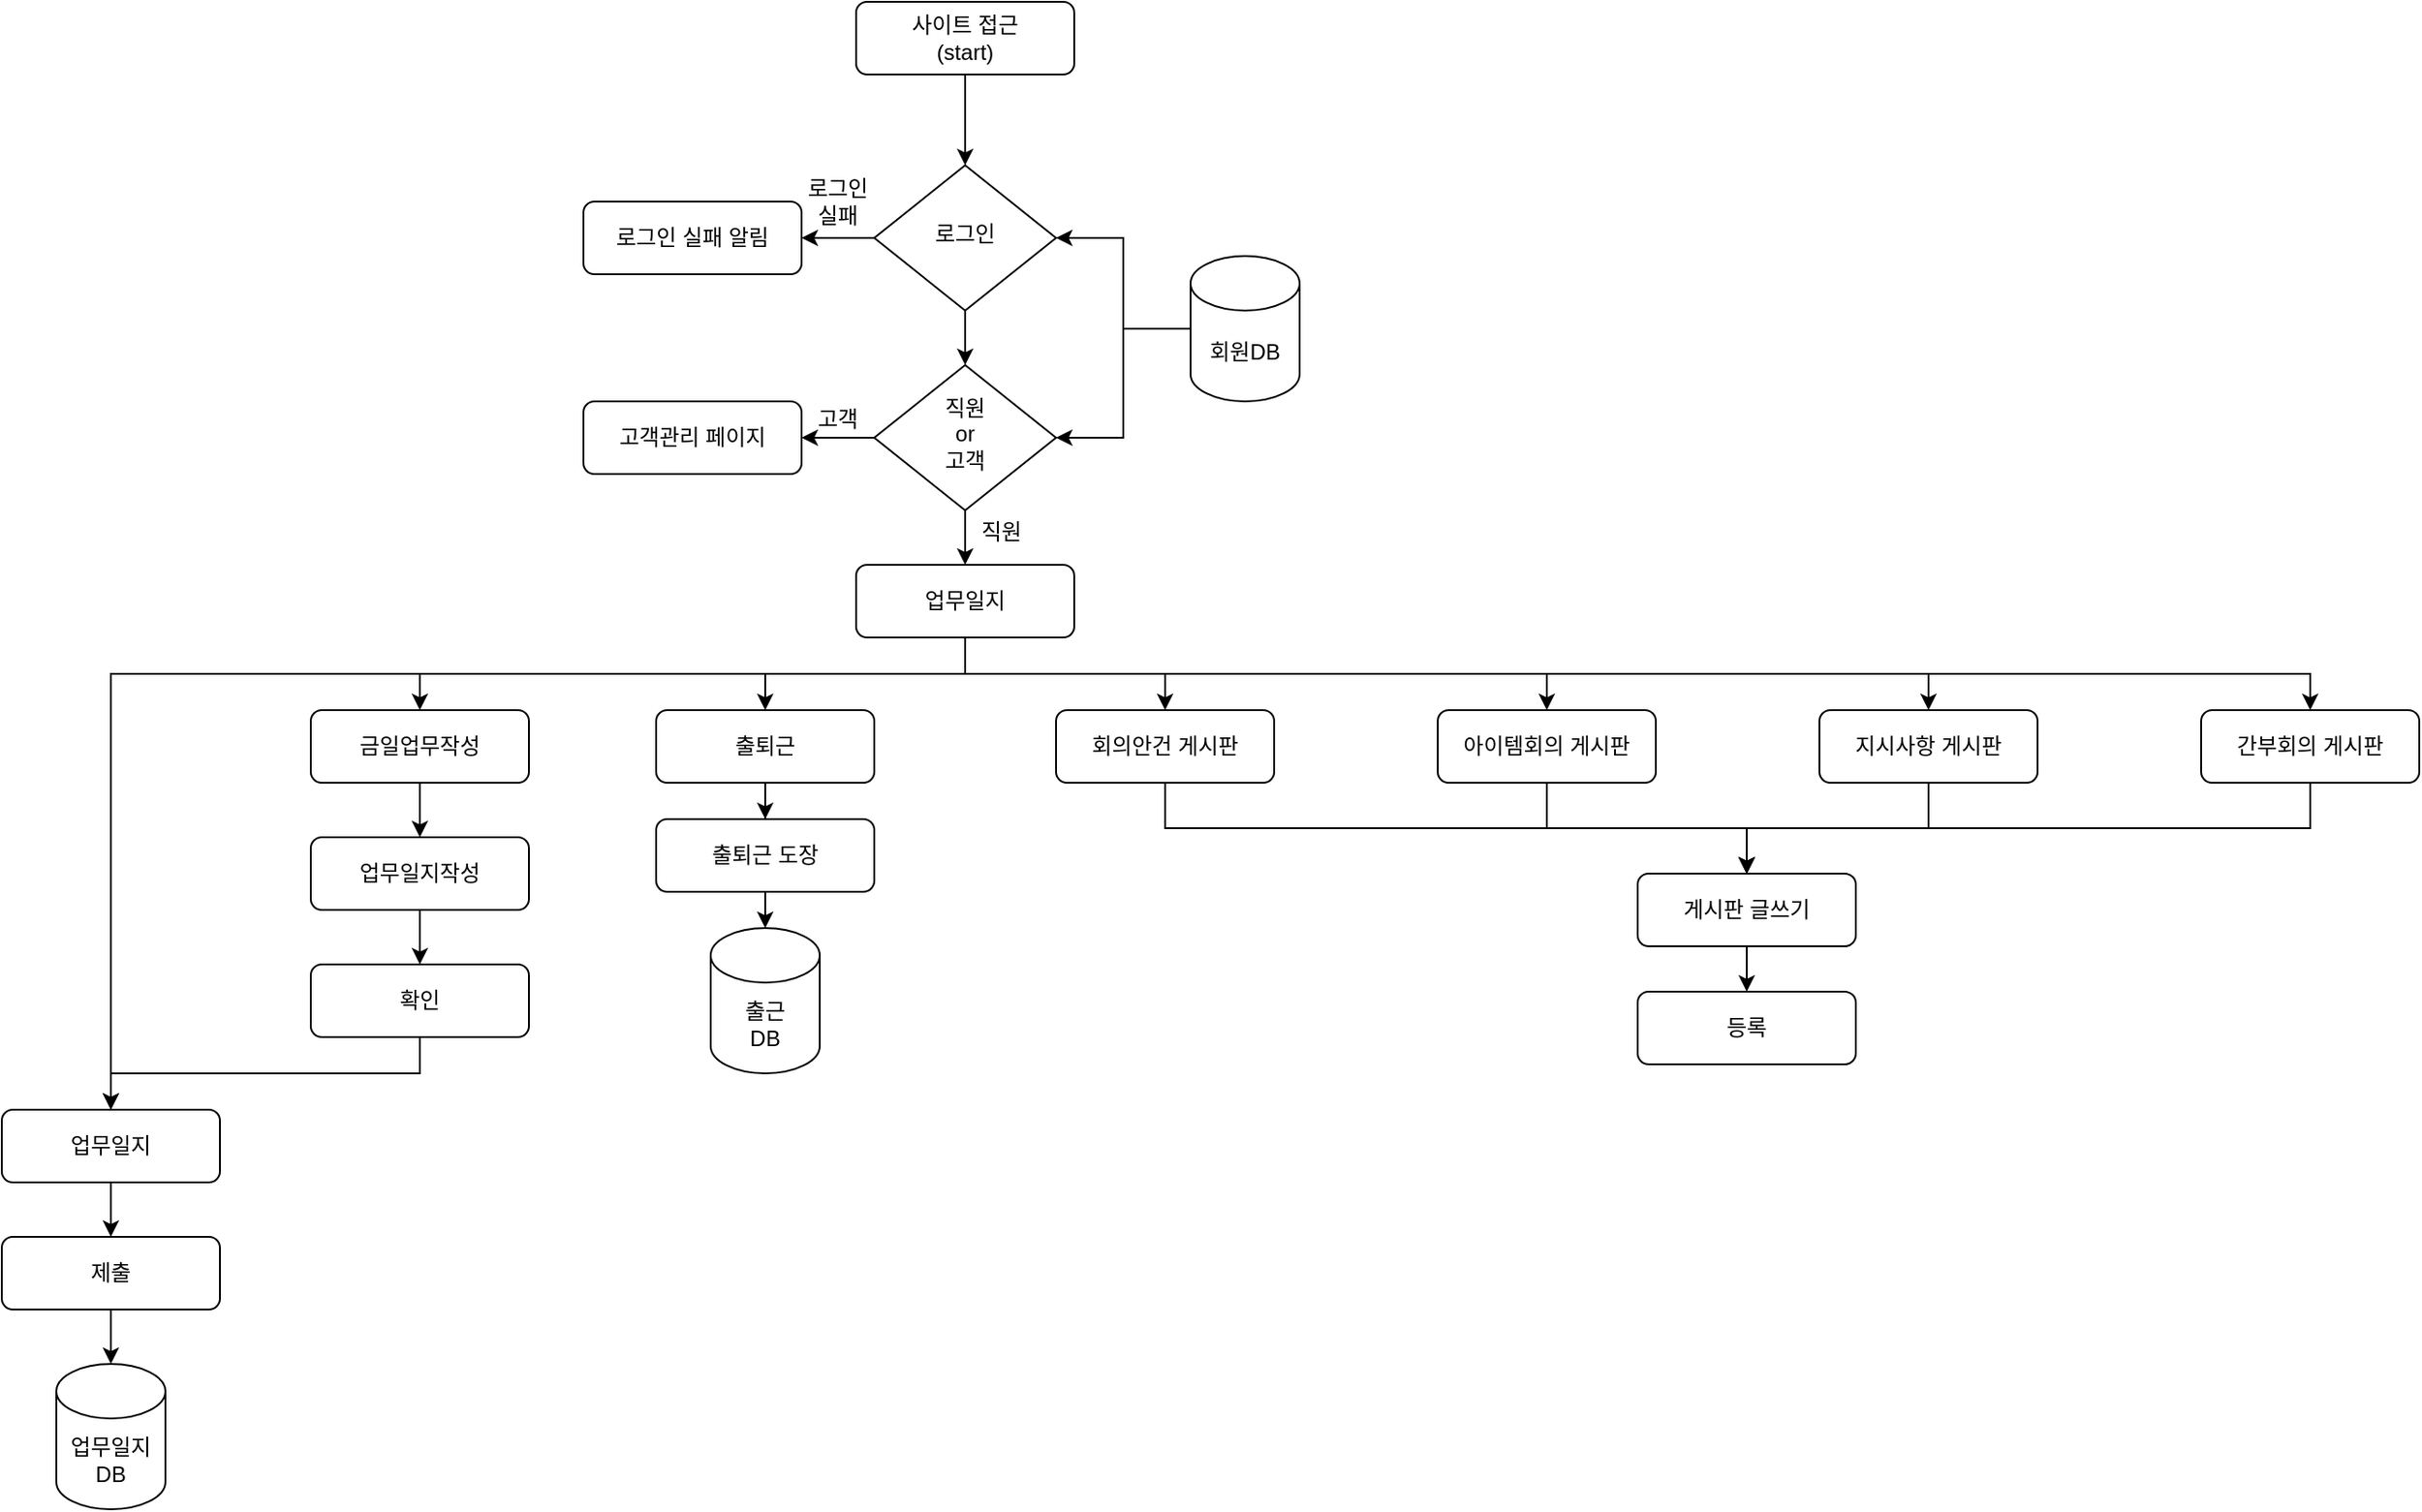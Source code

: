 <mxfile version="13.8.3" type="device"><diagram id="ntpzbht0Uica-Eodmyjc" name="Page-1"><mxGraphModel dx="2009" dy="707" grid="1" gridSize="10" guides="1" tooltips="1" connect="1" arrows="1" fold="1" page="1" pageScale="1" pageWidth="827" pageHeight="1169" math="0" shadow="0"><root><mxCell id="0"/><mxCell id="1" parent="0"/><mxCell id="1sBl7525_beMB6B_2PvQ-1" style="edgeStyle=orthogonalEdgeStyle;rounded=0;orthogonalLoop=1;jettySize=auto;html=1;exitX=0.5;exitY=1;exitDx=0;exitDy=0;entryX=0.5;entryY=0;entryDx=0;entryDy=0;" edge="1" parent="1" source="1sBl7525_beMB6B_2PvQ-2" target="1sBl7525_beMB6B_2PvQ-5"><mxGeometry relative="1" as="geometry"/></mxCell><mxCell id="1sBl7525_beMB6B_2PvQ-2" value="사이트 접근&lt;br&gt;(start)" style="rounded=1;whiteSpace=wrap;html=1;fontSize=12;glass=0;strokeWidth=1;shadow=0;" vertex="1" parent="1"><mxGeometry x="310" y="20" width="120" height="40" as="geometry"/></mxCell><mxCell id="1sBl7525_beMB6B_2PvQ-3" style="edgeStyle=orthogonalEdgeStyle;rounded=0;orthogonalLoop=1;jettySize=auto;html=1;exitX=0;exitY=0.5;exitDx=0;exitDy=0;entryX=1;entryY=0.5;entryDx=0;entryDy=0;" edge="1" parent="1" source="1sBl7525_beMB6B_2PvQ-5" target="1sBl7525_beMB6B_2PvQ-7"><mxGeometry relative="1" as="geometry"/></mxCell><mxCell id="1sBl7525_beMB6B_2PvQ-4" style="edgeStyle=orthogonalEdgeStyle;rounded=0;orthogonalLoop=1;jettySize=auto;html=1;exitX=0.5;exitY=1;exitDx=0;exitDy=0;entryX=0.5;entryY=0;entryDx=0;entryDy=0;" edge="1" parent="1" source="1sBl7525_beMB6B_2PvQ-5" target="1sBl7525_beMB6B_2PvQ-13"><mxGeometry relative="1" as="geometry"/></mxCell><mxCell id="1sBl7525_beMB6B_2PvQ-5" value="로그인" style="rhombus;whiteSpace=wrap;html=1;shadow=0;fontFamily=Helvetica;fontSize=12;align=center;strokeWidth=1;spacing=6;spacingTop=-4;" vertex="1" parent="1"><mxGeometry x="320" y="110" width="100" height="80" as="geometry"/></mxCell><mxCell id="1sBl7525_beMB6B_2PvQ-6" value="로그인실패" style="text;html=1;strokeColor=none;fillColor=none;align=center;verticalAlign=middle;whiteSpace=wrap;rounded=0;" vertex="1" parent="1"><mxGeometry x="280" y="120" width="40" height="20" as="geometry"/></mxCell><mxCell id="1sBl7525_beMB6B_2PvQ-7" value="로그인 실패 알림" style="rounded=1;whiteSpace=wrap;html=1;fontSize=12;glass=0;strokeWidth=1;shadow=0;" vertex="1" parent="1"><mxGeometry x="160" y="130" width="120" height="40" as="geometry"/></mxCell><mxCell id="1sBl7525_beMB6B_2PvQ-8" style="edgeStyle=orthogonalEdgeStyle;rounded=0;orthogonalLoop=1;jettySize=auto;html=1;exitX=0;exitY=0.5;exitDx=0;exitDy=0;exitPerimeter=0;entryX=1;entryY=0.5;entryDx=0;entryDy=0;" edge="1" parent="1" source="1sBl7525_beMB6B_2PvQ-10" target="1sBl7525_beMB6B_2PvQ-5"><mxGeometry relative="1" as="geometry"/></mxCell><mxCell id="1sBl7525_beMB6B_2PvQ-9" style="edgeStyle=orthogonalEdgeStyle;rounded=0;orthogonalLoop=1;jettySize=auto;html=1;exitX=0;exitY=0.5;exitDx=0;exitDy=0;exitPerimeter=0;entryX=1;entryY=0.5;entryDx=0;entryDy=0;" edge="1" parent="1" source="1sBl7525_beMB6B_2PvQ-10" target="1sBl7525_beMB6B_2PvQ-13"><mxGeometry relative="1" as="geometry"/></mxCell><mxCell id="1sBl7525_beMB6B_2PvQ-10" value="회원DB" style="shape=cylinder3;whiteSpace=wrap;html=1;boundedLbl=1;backgroundOutline=1;size=15;" vertex="1" parent="1"><mxGeometry x="494" y="160" width="60" height="80" as="geometry"/></mxCell><mxCell id="1sBl7525_beMB6B_2PvQ-11" style="edgeStyle=orthogonalEdgeStyle;rounded=0;orthogonalLoop=1;jettySize=auto;html=1;exitX=0.5;exitY=1;exitDx=0;exitDy=0;" edge="1" parent="1" source="1sBl7525_beMB6B_2PvQ-13" target="1sBl7525_beMB6B_2PvQ-15"><mxGeometry relative="1" as="geometry"><mxPoint x="370" y="330" as="targetPoint"/></mxGeometry></mxCell><mxCell id="1sBl7525_beMB6B_2PvQ-12" style="edgeStyle=orthogonalEdgeStyle;rounded=0;orthogonalLoop=1;jettySize=auto;html=1;exitX=0;exitY=0.5;exitDx=0;exitDy=0;" edge="1" parent="1" source="1sBl7525_beMB6B_2PvQ-13" target="1sBl7525_beMB6B_2PvQ-16"><mxGeometry relative="1" as="geometry"><mxPoint x="300" y="260" as="targetPoint"/></mxGeometry></mxCell><mxCell id="1sBl7525_beMB6B_2PvQ-13" value="직원&lt;br&gt;or&lt;br&gt;고객" style="rhombus;whiteSpace=wrap;html=1;shadow=0;fontFamily=Helvetica;fontSize=12;align=center;strokeWidth=1;spacing=6;spacingTop=-4;" vertex="1" parent="1"><mxGeometry x="320" y="220" width="100" height="80" as="geometry"/></mxCell><mxCell id="1sBl7525_beMB6B_2PvQ-14" value="직원" style="text;html=1;strokeColor=none;fillColor=none;align=center;verticalAlign=middle;whiteSpace=wrap;rounded=0;" vertex="1" parent="1"><mxGeometry x="370" y="302" width="40" height="20" as="geometry"/></mxCell><mxCell id="1sBl7525_beMB6B_2PvQ-25" style="edgeStyle=orthogonalEdgeStyle;rounded=0;orthogonalLoop=1;jettySize=auto;html=1;exitX=0.5;exitY=1;exitDx=0;exitDy=0;entryX=0.5;entryY=0;entryDx=0;entryDy=0;" edge="1" parent="1" source="1sBl7525_beMB6B_2PvQ-15" target="1sBl7525_beMB6B_2PvQ-20"><mxGeometry relative="1" as="geometry"/></mxCell><mxCell id="1sBl7525_beMB6B_2PvQ-26" style="edgeStyle=orthogonalEdgeStyle;rounded=0;orthogonalLoop=1;jettySize=auto;html=1;exitX=0.5;exitY=1;exitDx=0;exitDy=0;entryX=0.5;entryY=0;entryDx=0;entryDy=0;" edge="1" parent="1" source="1sBl7525_beMB6B_2PvQ-15" target="1sBl7525_beMB6B_2PvQ-22"><mxGeometry relative="1" as="geometry"/></mxCell><mxCell id="1sBl7525_beMB6B_2PvQ-27" style="edgeStyle=orthogonalEdgeStyle;rounded=0;orthogonalLoop=1;jettySize=auto;html=1;exitX=0.5;exitY=1;exitDx=0;exitDy=0;" edge="1" parent="1" source="1sBl7525_beMB6B_2PvQ-15" target="1sBl7525_beMB6B_2PvQ-21"><mxGeometry relative="1" as="geometry"/></mxCell><mxCell id="1sBl7525_beMB6B_2PvQ-28" style="edgeStyle=orthogonalEdgeStyle;rounded=0;orthogonalLoop=1;jettySize=auto;html=1;exitX=0.5;exitY=1;exitDx=0;exitDy=0;entryX=0.5;entryY=0;entryDx=0;entryDy=0;" edge="1" parent="1" source="1sBl7525_beMB6B_2PvQ-15" target="1sBl7525_beMB6B_2PvQ-23"><mxGeometry relative="1" as="geometry"/></mxCell><mxCell id="1sBl7525_beMB6B_2PvQ-29" style="edgeStyle=orthogonalEdgeStyle;rounded=0;orthogonalLoop=1;jettySize=auto;html=1;exitX=0.5;exitY=1;exitDx=0;exitDy=0;" edge="1" parent="1" source="1sBl7525_beMB6B_2PvQ-15" target="1sBl7525_beMB6B_2PvQ-24"><mxGeometry relative="1" as="geometry"/></mxCell><mxCell id="1sBl7525_beMB6B_2PvQ-30" style="edgeStyle=orthogonalEdgeStyle;rounded=0;orthogonalLoop=1;jettySize=auto;html=1;exitX=0.5;exitY=1;exitDx=0;exitDy=0;entryX=0.5;entryY=0;entryDx=0;entryDy=0;" edge="1" parent="1" source="1sBl7525_beMB6B_2PvQ-15" target="1sBl7525_beMB6B_2PvQ-19"><mxGeometry relative="1" as="geometry"/></mxCell><mxCell id="1sBl7525_beMB6B_2PvQ-31" style="edgeStyle=orthogonalEdgeStyle;rounded=0;orthogonalLoop=1;jettySize=auto;html=1;exitX=0.5;exitY=1;exitDx=0;exitDy=0;entryX=0.5;entryY=0;entryDx=0;entryDy=0;" edge="1" parent="1" source="1sBl7525_beMB6B_2PvQ-15" target="1sBl7525_beMB6B_2PvQ-18"><mxGeometry relative="1" as="geometry"><Array as="points"><mxPoint x="370" y="390"/><mxPoint x="-100" y="390"/></Array></mxGeometry></mxCell><mxCell id="1sBl7525_beMB6B_2PvQ-15" value="업무일지" style="rounded=1;whiteSpace=wrap;html=1;fontSize=12;glass=0;strokeWidth=1;shadow=0;" vertex="1" parent="1"><mxGeometry x="310" y="330" width="120" height="40" as="geometry"/></mxCell><mxCell id="1sBl7525_beMB6B_2PvQ-16" value="고객관리 페이지" style="rounded=1;whiteSpace=wrap;html=1;fontSize=12;glass=0;strokeWidth=1;shadow=0;" vertex="1" parent="1"><mxGeometry x="160" y="240" width="120" height="40" as="geometry"/></mxCell><mxCell id="1sBl7525_beMB6B_2PvQ-17" value="고객" style="text;html=1;strokeColor=none;fillColor=none;align=center;verticalAlign=middle;whiteSpace=wrap;rounded=0;" vertex="1" parent="1"><mxGeometry x="280" y="240" width="40" height="20" as="geometry"/></mxCell><mxCell id="1sBl7525_beMB6B_2PvQ-38" style="edgeStyle=orthogonalEdgeStyle;rounded=0;orthogonalLoop=1;jettySize=auto;html=1;exitX=0.5;exitY=1;exitDx=0;exitDy=0;entryX=0.5;entryY=0;entryDx=0;entryDy=0;" edge="1" parent="1" source="1sBl7525_beMB6B_2PvQ-18" target="1sBl7525_beMB6B_2PvQ-37"><mxGeometry relative="1" as="geometry"/></mxCell><mxCell id="1sBl7525_beMB6B_2PvQ-18" value="업무일지" style="rounded=1;whiteSpace=wrap;html=1;fontSize=12;glass=0;strokeWidth=1;shadow=0;" vertex="1" parent="1"><mxGeometry x="-160" y="630" width="120" height="40" as="geometry"/></mxCell><mxCell id="1sBl7525_beMB6B_2PvQ-33" style="edgeStyle=orthogonalEdgeStyle;rounded=0;orthogonalLoop=1;jettySize=auto;html=1;exitX=0.5;exitY=1;exitDx=0;exitDy=0;" edge="1" parent="1" source="1sBl7525_beMB6B_2PvQ-19" target="1sBl7525_beMB6B_2PvQ-32"><mxGeometry relative="1" as="geometry"/></mxCell><mxCell id="1sBl7525_beMB6B_2PvQ-19" value="금일업무작성" style="rounded=1;whiteSpace=wrap;html=1;fontSize=12;glass=0;strokeWidth=1;shadow=0;" vertex="1" parent="1"><mxGeometry x="10" y="410" width="120" height="40" as="geometry"/></mxCell><mxCell id="1sBl7525_beMB6B_2PvQ-43" style="edgeStyle=orthogonalEdgeStyle;rounded=0;orthogonalLoop=1;jettySize=auto;html=1;exitX=0.5;exitY=1;exitDx=0;exitDy=0;" edge="1" parent="1" source="1sBl7525_beMB6B_2PvQ-20" target="1sBl7525_beMB6B_2PvQ-42"><mxGeometry relative="1" as="geometry"/></mxCell><mxCell id="1sBl7525_beMB6B_2PvQ-20" value="출퇴근" style="rounded=1;whiteSpace=wrap;html=1;fontSize=12;glass=0;strokeWidth=1;shadow=0;" vertex="1" parent="1"><mxGeometry x="200" y="410" width="120" height="40" as="geometry"/></mxCell><mxCell id="1sBl7525_beMB6B_2PvQ-48" style="edgeStyle=orthogonalEdgeStyle;rounded=0;orthogonalLoop=1;jettySize=auto;html=1;exitX=0.5;exitY=1;exitDx=0;exitDy=0;entryX=0.5;entryY=0;entryDx=0;entryDy=0;" edge="1" parent="1" source="1sBl7525_beMB6B_2PvQ-21" target="1sBl7525_beMB6B_2PvQ-45"><mxGeometry relative="1" as="geometry"/></mxCell><mxCell id="1sBl7525_beMB6B_2PvQ-21" value="아이템회의 게시판" style="rounded=1;whiteSpace=wrap;html=1;fontSize=12;glass=0;strokeWidth=1;shadow=0;" vertex="1" parent="1"><mxGeometry x="630" y="410" width="120" height="40" as="geometry"/></mxCell><mxCell id="1sBl7525_beMB6B_2PvQ-47" style="edgeStyle=orthogonalEdgeStyle;rounded=0;orthogonalLoop=1;jettySize=auto;html=1;exitX=0.5;exitY=1;exitDx=0;exitDy=0;" edge="1" parent="1" source="1sBl7525_beMB6B_2PvQ-22" target="1sBl7525_beMB6B_2PvQ-45"><mxGeometry relative="1" as="geometry"/></mxCell><mxCell id="1sBl7525_beMB6B_2PvQ-22" value="회의안건 게시판" style="rounded=1;whiteSpace=wrap;html=1;fontSize=12;glass=0;strokeWidth=1;shadow=0;" vertex="1" parent="1"><mxGeometry x="420" y="410" width="120" height="40" as="geometry"/></mxCell><mxCell id="1sBl7525_beMB6B_2PvQ-49" style="edgeStyle=orthogonalEdgeStyle;rounded=0;orthogonalLoop=1;jettySize=auto;html=1;exitX=0.5;exitY=1;exitDx=0;exitDy=0;entryX=0.5;entryY=0;entryDx=0;entryDy=0;" edge="1" parent="1" source="1sBl7525_beMB6B_2PvQ-23" target="1sBl7525_beMB6B_2PvQ-45"><mxGeometry relative="1" as="geometry"/></mxCell><mxCell id="1sBl7525_beMB6B_2PvQ-23" value="지시사항 게시판" style="rounded=1;whiteSpace=wrap;html=1;fontSize=12;glass=0;strokeWidth=1;shadow=0;" vertex="1" parent="1"><mxGeometry x="840" y="410" width="120" height="40" as="geometry"/></mxCell><mxCell id="1sBl7525_beMB6B_2PvQ-50" style="edgeStyle=orthogonalEdgeStyle;rounded=0;orthogonalLoop=1;jettySize=auto;html=1;exitX=0.5;exitY=1;exitDx=0;exitDy=0;entryX=0.5;entryY=0;entryDx=0;entryDy=0;" edge="1" parent="1" source="1sBl7525_beMB6B_2PvQ-24" target="1sBl7525_beMB6B_2PvQ-45"><mxGeometry relative="1" as="geometry"/></mxCell><mxCell id="1sBl7525_beMB6B_2PvQ-24" value="간부회의 게시판" style="rounded=1;whiteSpace=wrap;html=1;fontSize=12;glass=0;strokeWidth=1;shadow=0;" vertex="1" parent="1"><mxGeometry x="1050" y="410" width="120" height="40" as="geometry"/></mxCell><mxCell id="1sBl7525_beMB6B_2PvQ-35" style="edgeStyle=orthogonalEdgeStyle;rounded=0;orthogonalLoop=1;jettySize=auto;html=1;exitX=0.5;exitY=1;exitDx=0;exitDy=0;entryX=0.5;entryY=0;entryDx=0;entryDy=0;" edge="1" parent="1" source="1sBl7525_beMB6B_2PvQ-32" target="1sBl7525_beMB6B_2PvQ-34"><mxGeometry relative="1" as="geometry"/></mxCell><mxCell id="1sBl7525_beMB6B_2PvQ-32" value="업무일지작성" style="rounded=1;whiteSpace=wrap;html=1;fontSize=12;glass=0;strokeWidth=1;shadow=0;" vertex="1" parent="1"><mxGeometry x="10" y="480" width="120" height="40" as="geometry"/></mxCell><mxCell id="1sBl7525_beMB6B_2PvQ-36" style="edgeStyle=orthogonalEdgeStyle;rounded=0;orthogonalLoop=1;jettySize=auto;html=1;exitX=0.5;exitY=1;exitDx=0;exitDy=0;entryX=0.5;entryY=0;entryDx=0;entryDy=0;" edge="1" parent="1" source="1sBl7525_beMB6B_2PvQ-34" target="1sBl7525_beMB6B_2PvQ-18"><mxGeometry relative="1" as="geometry"/></mxCell><mxCell id="1sBl7525_beMB6B_2PvQ-34" value="확인" style="rounded=1;whiteSpace=wrap;html=1;fontSize=12;glass=0;strokeWidth=1;shadow=0;" vertex="1" parent="1"><mxGeometry x="10" y="550" width="120" height="40" as="geometry"/></mxCell><mxCell id="1sBl7525_beMB6B_2PvQ-40" style="edgeStyle=orthogonalEdgeStyle;rounded=0;orthogonalLoop=1;jettySize=auto;html=1;exitX=0.5;exitY=1;exitDx=0;exitDy=0;entryX=0.5;entryY=0;entryDx=0;entryDy=0;entryPerimeter=0;" edge="1" parent="1" source="1sBl7525_beMB6B_2PvQ-37" target="1sBl7525_beMB6B_2PvQ-39"><mxGeometry relative="1" as="geometry"/></mxCell><mxCell id="1sBl7525_beMB6B_2PvQ-37" value="제출" style="rounded=1;whiteSpace=wrap;html=1;fontSize=12;glass=0;strokeWidth=1;shadow=0;" vertex="1" parent="1"><mxGeometry x="-160" y="700" width="120" height="40" as="geometry"/></mxCell><mxCell id="1sBl7525_beMB6B_2PvQ-39" value="업무일지&lt;br&gt;DB" style="shape=cylinder3;whiteSpace=wrap;html=1;boundedLbl=1;backgroundOutline=1;size=15;" vertex="1" parent="1"><mxGeometry x="-130" y="770" width="60" height="80" as="geometry"/></mxCell><mxCell id="1sBl7525_beMB6B_2PvQ-41" value="출근&lt;br&gt;DB" style="shape=cylinder3;whiteSpace=wrap;html=1;boundedLbl=1;backgroundOutline=1;size=15;" vertex="1" parent="1"><mxGeometry x="230" y="530" width="60" height="80" as="geometry"/></mxCell><mxCell id="1sBl7525_beMB6B_2PvQ-44" style="edgeStyle=orthogonalEdgeStyle;rounded=0;orthogonalLoop=1;jettySize=auto;html=1;exitX=0.5;exitY=1;exitDx=0;exitDy=0;entryX=0.5;entryY=0;entryDx=0;entryDy=0;entryPerimeter=0;" edge="1" parent="1" source="1sBl7525_beMB6B_2PvQ-42" target="1sBl7525_beMB6B_2PvQ-41"><mxGeometry relative="1" as="geometry"/></mxCell><mxCell id="1sBl7525_beMB6B_2PvQ-42" value="출퇴근 도장" style="rounded=1;whiteSpace=wrap;html=1;fontSize=12;glass=0;strokeWidth=1;shadow=0;" vertex="1" parent="1"><mxGeometry x="200" y="470" width="120" height="40" as="geometry"/></mxCell><mxCell id="1sBl7525_beMB6B_2PvQ-51" style="edgeStyle=orthogonalEdgeStyle;rounded=0;orthogonalLoop=1;jettySize=auto;html=1;exitX=0.5;exitY=1;exitDx=0;exitDy=0;" edge="1" parent="1" source="1sBl7525_beMB6B_2PvQ-45" target="1sBl7525_beMB6B_2PvQ-46"><mxGeometry relative="1" as="geometry"/></mxCell><mxCell id="1sBl7525_beMB6B_2PvQ-45" value="게시판 글쓰기" style="rounded=1;whiteSpace=wrap;html=1;fontSize=12;glass=0;strokeWidth=1;shadow=0;" vertex="1" parent="1"><mxGeometry x="740" y="500" width="120" height="40" as="geometry"/></mxCell><mxCell id="1sBl7525_beMB6B_2PvQ-46" value="등록" style="rounded=1;whiteSpace=wrap;html=1;fontSize=12;glass=0;strokeWidth=1;shadow=0;" vertex="1" parent="1"><mxGeometry x="740" y="565" width="120" height="40" as="geometry"/></mxCell></root></mxGraphModel></diagram></mxfile>